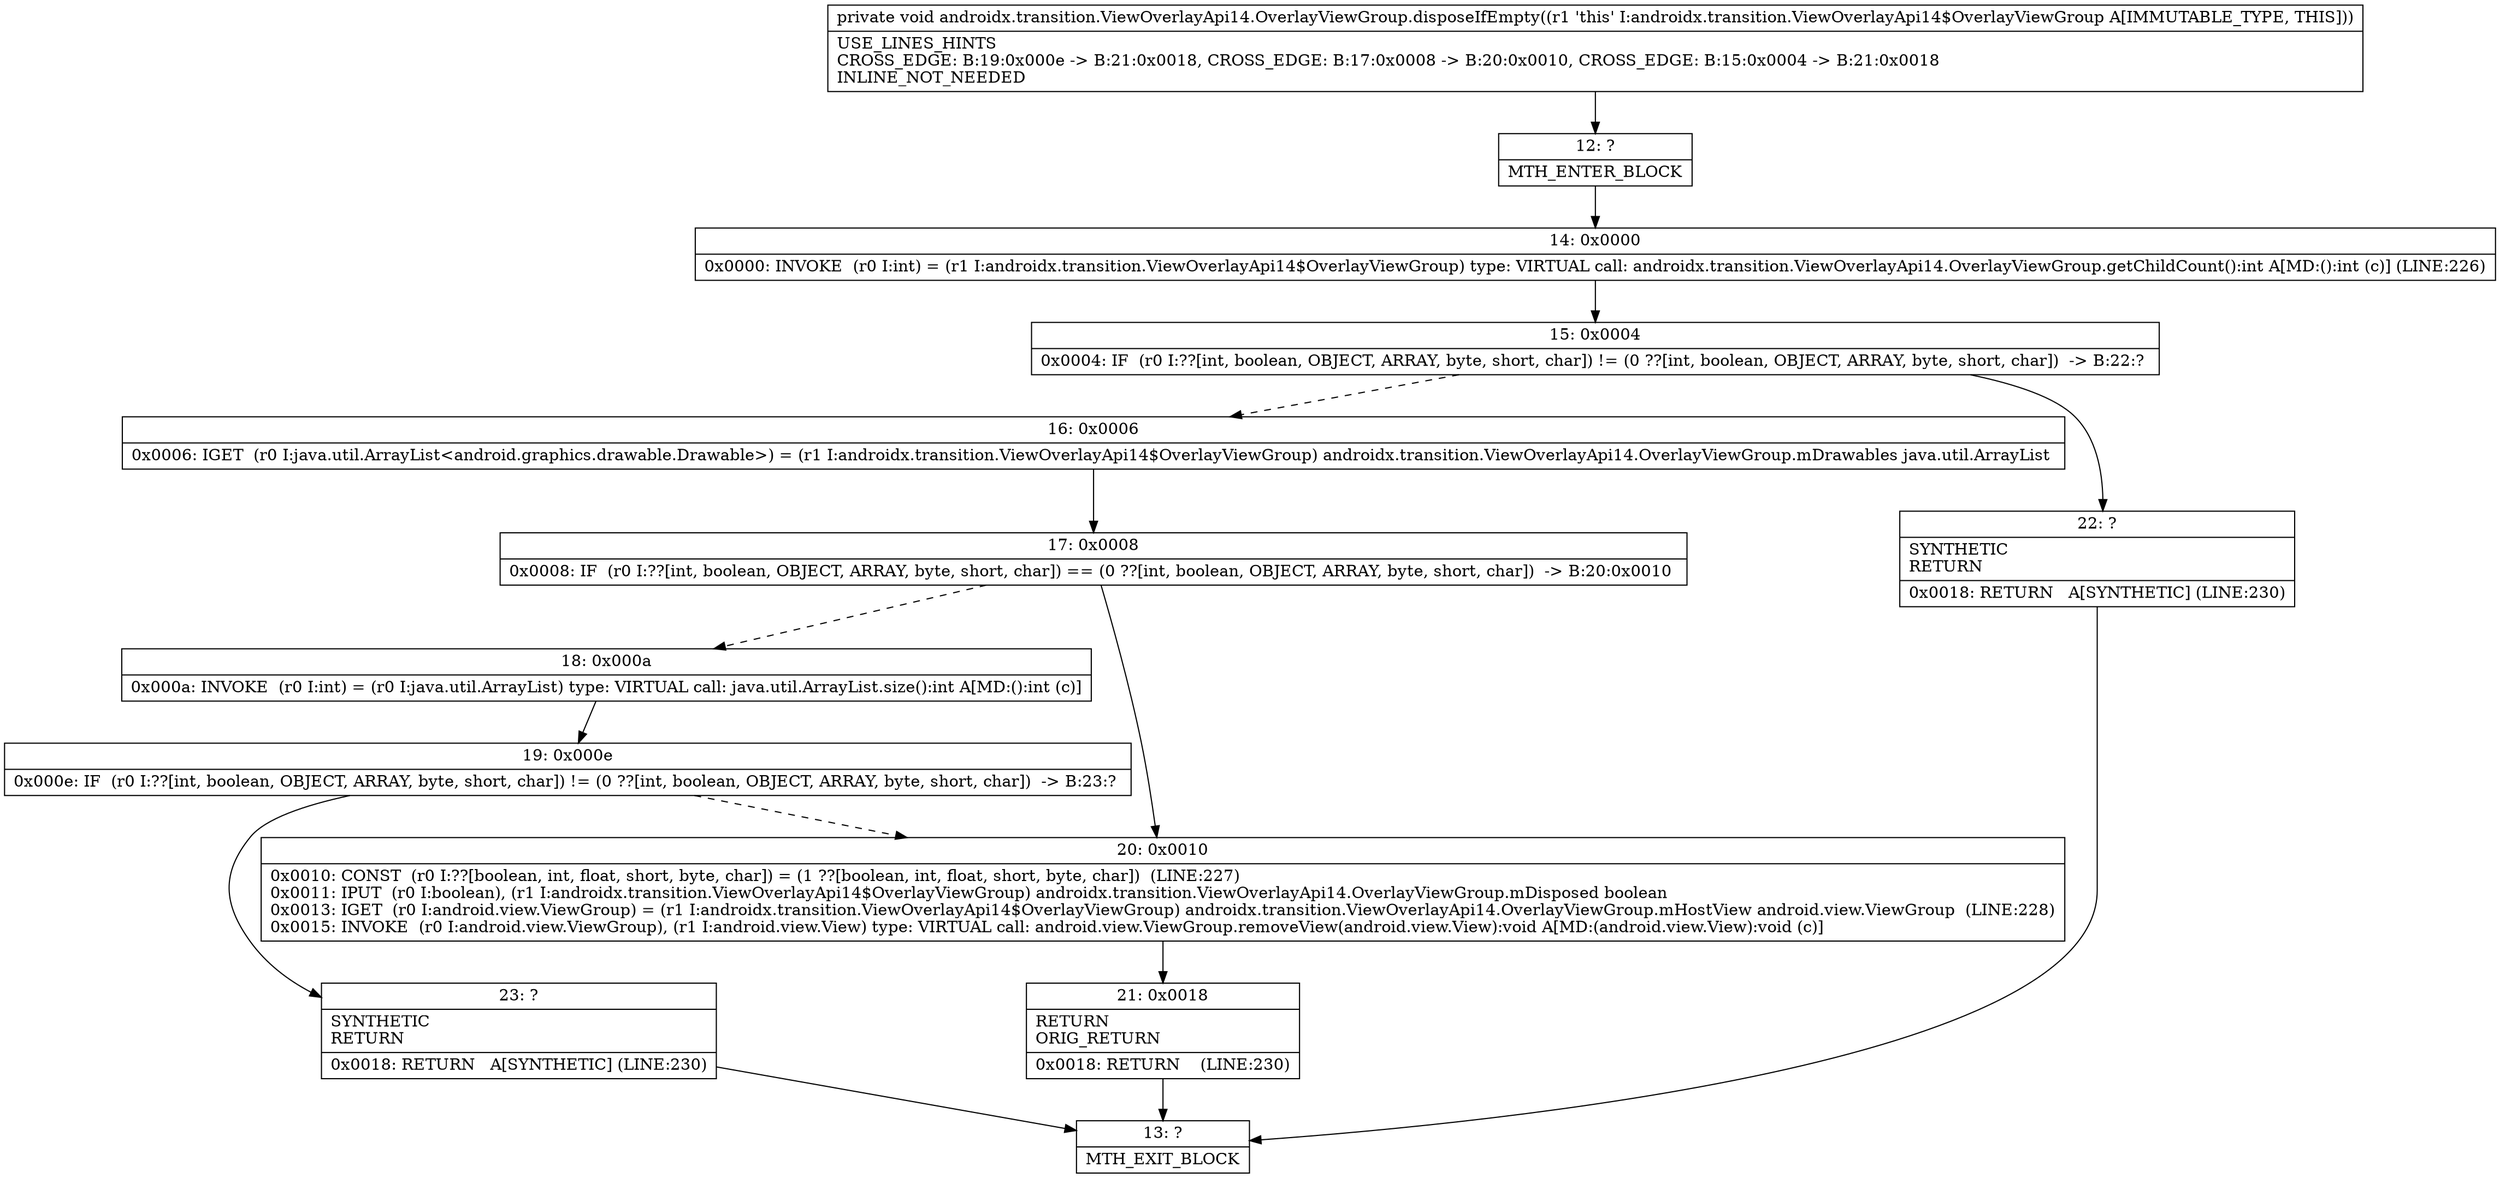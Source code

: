 digraph "CFG forandroidx.transition.ViewOverlayApi14.OverlayViewGroup.disposeIfEmpty()V" {
Node_12 [shape=record,label="{12\:\ ?|MTH_ENTER_BLOCK\l}"];
Node_14 [shape=record,label="{14\:\ 0x0000|0x0000: INVOKE  (r0 I:int) = (r1 I:androidx.transition.ViewOverlayApi14$OverlayViewGroup) type: VIRTUAL call: androidx.transition.ViewOverlayApi14.OverlayViewGroup.getChildCount():int A[MD:():int (c)] (LINE:226)\l}"];
Node_15 [shape=record,label="{15\:\ 0x0004|0x0004: IF  (r0 I:??[int, boolean, OBJECT, ARRAY, byte, short, char]) != (0 ??[int, boolean, OBJECT, ARRAY, byte, short, char])  \-\> B:22:? \l}"];
Node_16 [shape=record,label="{16\:\ 0x0006|0x0006: IGET  (r0 I:java.util.ArrayList\<android.graphics.drawable.Drawable\>) = (r1 I:androidx.transition.ViewOverlayApi14$OverlayViewGroup) androidx.transition.ViewOverlayApi14.OverlayViewGroup.mDrawables java.util.ArrayList \l}"];
Node_17 [shape=record,label="{17\:\ 0x0008|0x0008: IF  (r0 I:??[int, boolean, OBJECT, ARRAY, byte, short, char]) == (0 ??[int, boolean, OBJECT, ARRAY, byte, short, char])  \-\> B:20:0x0010 \l}"];
Node_18 [shape=record,label="{18\:\ 0x000a|0x000a: INVOKE  (r0 I:int) = (r0 I:java.util.ArrayList) type: VIRTUAL call: java.util.ArrayList.size():int A[MD:():int (c)]\l}"];
Node_19 [shape=record,label="{19\:\ 0x000e|0x000e: IF  (r0 I:??[int, boolean, OBJECT, ARRAY, byte, short, char]) != (0 ??[int, boolean, OBJECT, ARRAY, byte, short, char])  \-\> B:23:? \l}"];
Node_23 [shape=record,label="{23\:\ ?|SYNTHETIC\lRETURN\l|0x0018: RETURN   A[SYNTHETIC] (LINE:230)\l}"];
Node_13 [shape=record,label="{13\:\ ?|MTH_EXIT_BLOCK\l}"];
Node_20 [shape=record,label="{20\:\ 0x0010|0x0010: CONST  (r0 I:??[boolean, int, float, short, byte, char]) = (1 ??[boolean, int, float, short, byte, char])  (LINE:227)\l0x0011: IPUT  (r0 I:boolean), (r1 I:androidx.transition.ViewOverlayApi14$OverlayViewGroup) androidx.transition.ViewOverlayApi14.OverlayViewGroup.mDisposed boolean \l0x0013: IGET  (r0 I:android.view.ViewGroup) = (r1 I:androidx.transition.ViewOverlayApi14$OverlayViewGroup) androidx.transition.ViewOverlayApi14.OverlayViewGroup.mHostView android.view.ViewGroup  (LINE:228)\l0x0015: INVOKE  (r0 I:android.view.ViewGroup), (r1 I:android.view.View) type: VIRTUAL call: android.view.ViewGroup.removeView(android.view.View):void A[MD:(android.view.View):void (c)]\l}"];
Node_21 [shape=record,label="{21\:\ 0x0018|RETURN\lORIG_RETURN\l|0x0018: RETURN    (LINE:230)\l}"];
Node_22 [shape=record,label="{22\:\ ?|SYNTHETIC\lRETURN\l|0x0018: RETURN   A[SYNTHETIC] (LINE:230)\l}"];
MethodNode[shape=record,label="{private void androidx.transition.ViewOverlayApi14.OverlayViewGroup.disposeIfEmpty((r1 'this' I:androidx.transition.ViewOverlayApi14$OverlayViewGroup A[IMMUTABLE_TYPE, THIS]))  | USE_LINES_HINTS\lCROSS_EDGE: B:19:0x000e \-\> B:21:0x0018, CROSS_EDGE: B:17:0x0008 \-\> B:20:0x0010, CROSS_EDGE: B:15:0x0004 \-\> B:21:0x0018\lINLINE_NOT_NEEDED\l}"];
MethodNode -> Node_12;Node_12 -> Node_14;
Node_14 -> Node_15;
Node_15 -> Node_16[style=dashed];
Node_15 -> Node_22;
Node_16 -> Node_17;
Node_17 -> Node_18[style=dashed];
Node_17 -> Node_20;
Node_18 -> Node_19;
Node_19 -> Node_20[style=dashed];
Node_19 -> Node_23;
Node_23 -> Node_13;
Node_20 -> Node_21;
Node_21 -> Node_13;
Node_22 -> Node_13;
}

